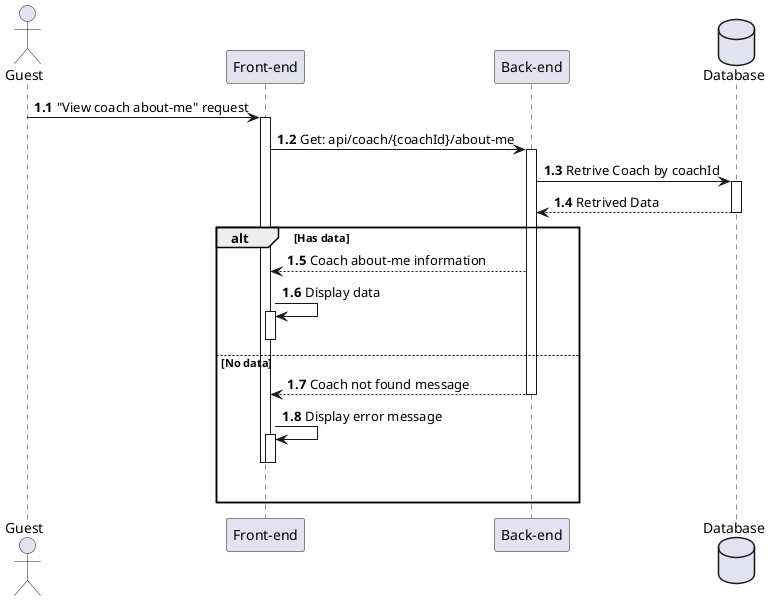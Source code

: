 @startuml ViewCoachAboutme

actor Guest as user
participant "Front-end" as client
participant "Back-end" as server 
database "Database" as db

autonumber 1.1 "<b>0:"

user -> client++ : "View coach about-me" request 
client -> server++ : Get: api/coach/{coachId}/about-me
server -> db++ : Retrive Coach by coachId
db --> server : Retrived Data
deactivate

alt Has data
    server --> client : Coach about-me information 
    client -> client++ : Display data
    deactivate

else No data
    server --> client : Coach not found message
    deactivate
    client -> client++ : Display error message
    deactivate
    deactivate 
    |||
end 
@enduml
